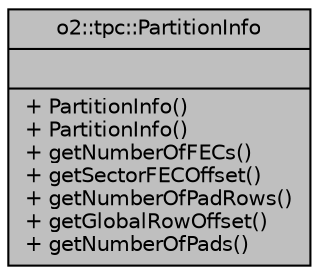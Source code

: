 digraph "o2::tpc::PartitionInfo"
{
 // INTERACTIVE_SVG=YES
  bgcolor="transparent";
  edge [fontname="Helvetica",fontsize="10",labelfontname="Helvetica",labelfontsize="10"];
  node [fontname="Helvetica",fontsize="10",shape=record];
  Node1 [label="{o2::tpc::PartitionInfo\n||+ PartitionInfo()\l+ PartitionInfo()\l+ getNumberOfFECs()\l+ getSectorFECOffset()\l+ getNumberOfPadRows()\l+ getGlobalRowOffset()\l+ getNumberOfPads()\l}",height=0.2,width=0.4,color="black", fillcolor="grey75", style="filled", fontcolor="black"];
}
